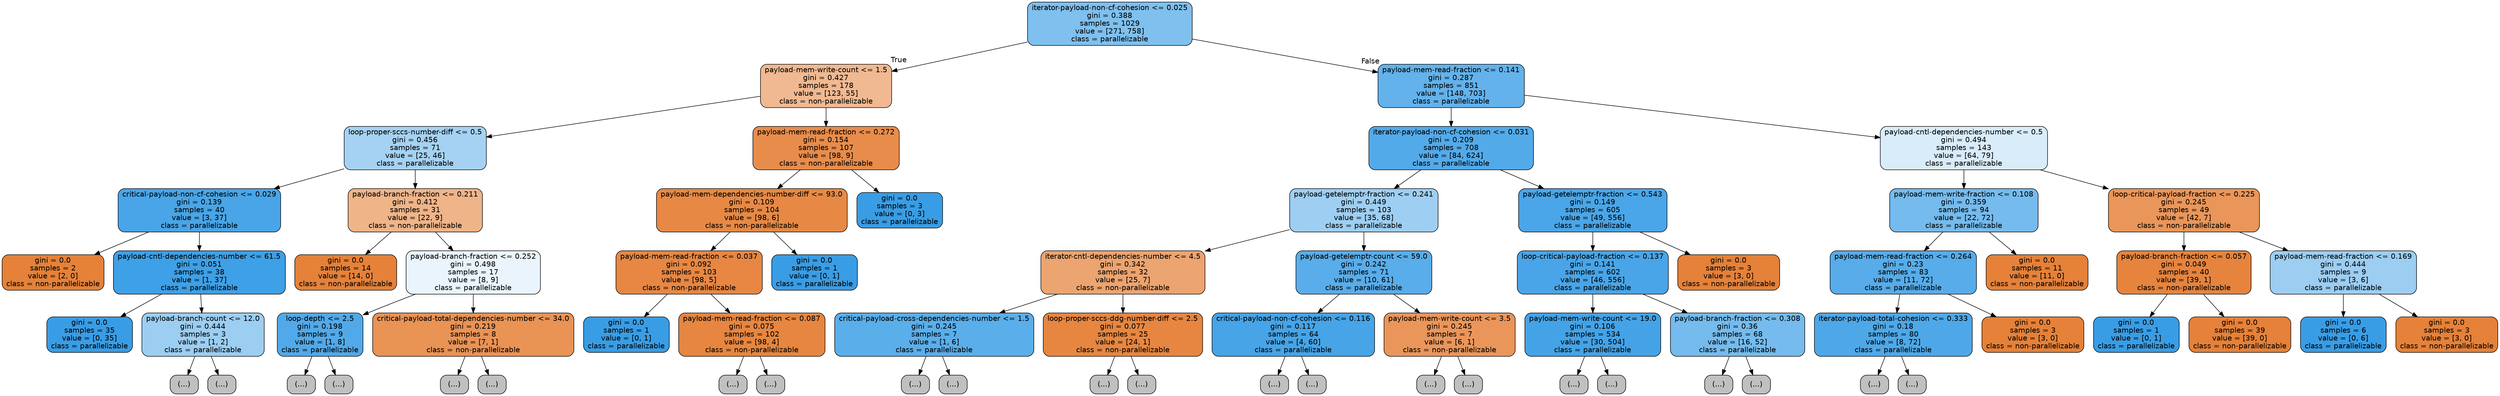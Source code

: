 digraph Tree {
node [shape=box, style="filled, rounded", color="black", fontname=helvetica] ;
edge [fontname=helvetica] ;
0 [label="iterator-payload-non-cf-cohesion <= 0.025\ngini = 0.388\nsamples = 1029\nvalue = [271, 758]\nclass = parallelizable", fillcolor="#399de5a4"] ;
1 [label="payload-mem-write-count <= 1.5\ngini = 0.427\nsamples = 178\nvalue = [123, 55]\nclass = non-parallelizable", fillcolor="#e581398d"] ;
0 -> 1 [labeldistance=2.5, labelangle=45, headlabel="True"] ;
2 [label="loop-proper-sccs-number-diff <= 0.5\ngini = 0.456\nsamples = 71\nvalue = [25, 46]\nclass = parallelizable", fillcolor="#399de574"] ;
1 -> 2 ;
3 [label="critical-payload-non-cf-cohesion <= 0.029\ngini = 0.139\nsamples = 40\nvalue = [3, 37]\nclass = parallelizable", fillcolor="#399de5ea"] ;
2 -> 3 ;
4 [label="gini = 0.0\nsamples = 2\nvalue = [2, 0]\nclass = non-parallelizable", fillcolor="#e58139ff"] ;
3 -> 4 ;
5 [label="payload-cntl-dependencies-number <= 61.5\ngini = 0.051\nsamples = 38\nvalue = [1, 37]\nclass = parallelizable", fillcolor="#399de5f8"] ;
3 -> 5 ;
6 [label="gini = 0.0\nsamples = 35\nvalue = [0, 35]\nclass = parallelizable", fillcolor="#399de5ff"] ;
5 -> 6 ;
7 [label="payload-branch-count <= 12.0\ngini = 0.444\nsamples = 3\nvalue = [1, 2]\nclass = parallelizable", fillcolor="#399de57f"] ;
5 -> 7 ;
8 [label="(...)", fillcolor="#C0C0C0"] ;
7 -> 8 ;
9 [label="(...)", fillcolor="#C0C0C0"] ;
7 -> 9 ;
10 [label="payload-branch-fraction <= 0.211\ngini = 0.412\nsamples = 31\nvalue = [22, 9]\nclass = non-parallelizable", fillcolor="#e5813997"] ;
2 -> 10 ;
11 [label="gini = 0.0\nsamples = 14\nvalue = [14, 0]\nclass = non-parallelizable", fillcolor="#e58139ff"] ;
10 -> 11 ;
12 [label="payload-branch-fraction <= 0.252\ngini = 0.498\nsamples = 17\nvalue = [8, 9]\nclass = parallelizable", fillcolor="#399de51c"] ;
10 -> 12 ;
13 [label="loop-depth <= 2.5\ngini = 0.198\nsamples = 9\nvalue = [1, 8]\nclass = parallelizable", fillcolor="#399de5df"] ;
12 -> 13 ;
14 [label="(...)", fillcolor="#C0C0C0"] ;
13 -> 14 ;
15 [label="(...)", fillcolor="#C0C0C0"] ;
13 -> 15 ;
18 [label="critical-payload-total-dependencies-number <= 34.0\ngini = 0.219\nsamples = 8\nvalue = [7, 1]\nclass = non-parallelizable", fillcolor="#e58139db"] ;
12 -> 18 ;
19 [label="(...)", fillcolor="#C0C0C0"] ;
18 -> 19 ;
20 [label="(...)", fillcolor="#C0C0C0"] ;
18 -> 20 ;
21 [label="payload-mem-read-fraction <= 0.272\ngini = 0.154\nsamples = 107\nvalue = [98, 9]\nclass = non-parallelizable", fillcolor="#e58139e8"] ;
1 -> 21 ;
22 [label="payload-mem-dependencies-number-diff <= 93.0\ngini = 0.109\nsamples = 104\nvalue = [98, 6]\nclass = non-parallelizable", fillcolor="#e58139ef"] ;
21 -> 22 ;
23 [label="payload-mem-read-fraction <= 0.037\ngini = 0.092\nsamples = 103\nvalue = [98, 5]\nclass = non-parallelizable", fillcolor="#e58139f2"] ;
22 -> 23 ;
24 [label="gini = 0.0\nsamples = 1\nvalue = [0, 1]\nclass = parallelizable", fillcolor="#399de5ff"] ;
23 -> 24 ;
25 [label="payload-mem-read-fraction <= 0.087\ngini = 0.075\nsamples = 102\nvalue = [98, 4]\nclass = non-parallelizable", fillcolor="#e58139f5"] ;
23 -> 25 ;
26 [label="(...)", fillcolor="#C0C0C0"] ;
25 -> 26 ;
35 [label="(...)", fillcolor="#C0C0C0"] ;
25 -> 35 ;
36 [label="gini = 0.0\nsamples = 1\nvalue = [0, 1]\nclass = parallelizable", fillcolor="#399de5ff"] ;
22 -> 36 ;
37 [label="gini = 0.0\nsamples = 3\nvalue = [0, 3]\nclass = parallelizable", fillcolor="#399de5ff"] ;
21 -> 37 ;
38 [label="payload-mem-read-fraction <= 0.141\ngini = 0.287\nsamples = 851\nvalue = [148, 703]\nclass = parallelizable", fillcolor="#399de5c9"] ;
0 -> 38 [labeldistance=2.5, labelangle=-45, headlabel="False"] ;
39 [label="iterator-payload-non-cf-cohesion <= 0.031\ngini = 0.209\nsamples = 708\nvalue = [84, 624]\nclass = parallelizable", fillcolor="#399de5dd"] ;
38 -> 39 ;
40 [label="payload-getelemptr-fraction <= 0.241\ngini = 0.449\nsamples = 103\nvalue = [35, 68]\nclass = parallelizable", fillcolor="#399de57c"] ;
39 -> 40 ;
41 [label="iterator-cntl-dependencies-number <= 4.5\ngini = 0.342\nsamples = 32\nvalue = [25, 7]\nclass = non-parallelizable", fillcolor="#e58139b8"] ;
40 -> 41 ;
42 [label="critical-payload-cross-dependencies-number <= 1.5\ngini = 0.245\nsamples = 7\nvalue = [1, 6]\nclass = parallelizable", fillcolor="#399de5d4"] ;
41 -> 42 ;
43 [label="(...)", fillcolor="#C0C0C0"] ;
42 -> 43 ;
44 [label="(...)", fillcolor="#C0C0C0"] ;
42 -> 44 ;
45 [label="loop-proper-sccs-ddg-number-diff <= 2.5\ngini = 0.077\nsamples = 25\nvalue = [24, 1]\nclass = non-parallelizable", fillcolor="#e58139f4"] ;
41 -> 45 ;
46 [label="(...)", fillcolor="#C0C0C0"] ;
45 -> 46 ;
47 [label="(...)", fillcolor="#C0C0C0"] ;
45 -> 47 ;
48 [label="payload-getelemptr-count <= 59.0\ngini = 0.242\nsamples = 71\nvalue = [10, 61]\nclass = parallelizable", fillcolor="#399de5d5"] ;
40 -> 48 ;
49 [label="critical-payload-non-cf-cohesion <= 0.116\ngini = 0.117\nsamples = 64\nvalue = [4, 60]\nclass = parallelizable", fillcolor="#399de5ee"] ;
48 -> 49 ;
50 [label="(...)", fillcolor="#C0C0C0"] ;
49 -> 50 ;
59 [label="(...)", fillcolor="#C0C0C0"] ;
49 -> 59 ;
60 [label="payload-mem-write-count <= 3.5\ngini = 0.245\nsamples = 7\nvalue = [6, 1]\nclass = non-parallelizable", fillcolor="#e58139d4"] ;
48 -> 60 ;
61 [label="(...)", fillcolor="#C0C0C0"] ;
60 -> 61 ;
62 [label="(...)", fillcolor="#C0C0C0"] ;
60 -> 62 ;
63 [label="payload-getelemptr-fraction <= 0.543\ngini = 0.149\nsamples = 605\nvalue = [49, 556]\nclass = parallelizable", fillcolor="#399de5e9"] ;
39 -> 63 ;
64 [label="loop-critical-payload-fraction <= 0.137\ngini = 0.141\nsamples = 602\nvalue = [46, 556]\nclass = parallelizable", fillcolor="#399de5ea"] ;
63 -> 64 ;
65 [label="payload-mem-write-count <= 19.0\ngini = 0.106\nsamples = 534\nvalue = [30, 504]\nclass = parallelizable", fillcolor="#399de5f0"] ;
64 -> 65 ;
66 [label="(...)", fillcolor="#C0C0C0"] ;
65 -> 66 ;
129 [label="(...)", fillcolor="#C0C0C0"] ;
65 -> 129 ;
130 [label="payload-branch-fraction <= 0.308\ngini = 0.36\nsamples = 68\nvalue = [16, 52]\nclass = parallelizable", fillcolor="#399de5b1"] ;
64 -> 130 ;
131 [label="(...)", fillcolor="#C0C0C0"] ;
130 -> 131 ;
154 [label="(...)", fillcolor="#C0C0C0"] ;
130 -> 154 ;
155 [label="gini = 0.0\nsamples = 3\nvalue = [3, 0]\nclass = non-parallelizable", fillcolor="#e58139ff"] ;
63 -> 155 ;
156 [label="payload-cntl-dependencies-number <= 0.5\ngini = 0.494\nsamples = 143\nvalue = [64, 79]\nclass = parallelizable", fillcolor="#399de530"] ;
38 -> 156 ;
157 [label="payload-mem-write-fraction <= 0.108\ngini = 0.359\nsamples = 94\nvalue = [22, 72]\nclass = parallelizable", fillcolor="#399de5b1"] ;
156 -> 157 ;
158 [label="payload-mem-read-fraction <= 0.264\ngini = 0.23\nsamples = 83\nvalue = [11, 72]\nclass = parallelizable", fillcolor="#399de5d8"] ;
157 -> 158 ;
159 [label="iterator-payload-total-cohesion <= 0.333\ngini = 0.18\nsamples = 80\nvalue = [8, 72]\nclass = parallelizable", fillcolor="#399de5e3"] ;
158 -> 159 ;
160 [label="(...)", fillcolor="#C0C0C0"] ;
159 -> 160 ;
161 [label="(...)", fillcolor="#C0C0C0"] ;
159 -> 161 ;
184 [label="gini = 0.0\nsamples = 3\nvalue = [3, 0]\nclass = non-parallelizable", fillcolor="#e58139ff"] ;
158 -> 184 ;
185 [label="gini = 0.0\nsamples = 11\nvalue = [11, 0]\nclass = non-parallelizable", fillcolor="#e58139ff"] ;
157 -> 185 ;
186 [label="loop-critical-payload-fraction <= 0.225\ngini = 0.245\nsamples = 49\nvalue = [42, 7]\nclass = non-parallelizable", fillcolor="#e58139d4"] ;
156 -> 186 ;
187 [label="payload-branch-fraction <= 0.057\ngini = 0.049\nsamples = 40\nvalue = [39, 1]\nclass = non-parallelizable", fillcolor="#e58139f8"] ;
186 -> 187 ;
188 [label="gini = 0.0\nsamples = 1\nvalue = [0, 1]\nclass = parallelizable", fillcolor="#399de5ff"] ;
187 -> 188 ;
189 [label="gini = 0.0\nsamples = 39\nvalue = [39, 0]\nclass = non-parallelizable", fillcolor="#e58139ff"] ;
187 -> 189 ;
190 [label="payload-mem-read-fraction <= 0.169\ngini = 0.444\nsamples = 9\nvalue = [3, 6]\nclass = parallelizable", fillcolor="#399de57f"] ;
186 -> 190 ;
191 [label="gini = 0.0\nsamples = 6\nvalue = [0, 6]\nclass = parallelizable", fillcolor="#399de5ff"] ;
190 -> 191 ;
192 [label="gini = 0.0\nsamples = 3\nvalue = [3, 0]\nclass = non-parallelizable", fillcolor="#e58139ff"] ;
190 -> 192 ;
}